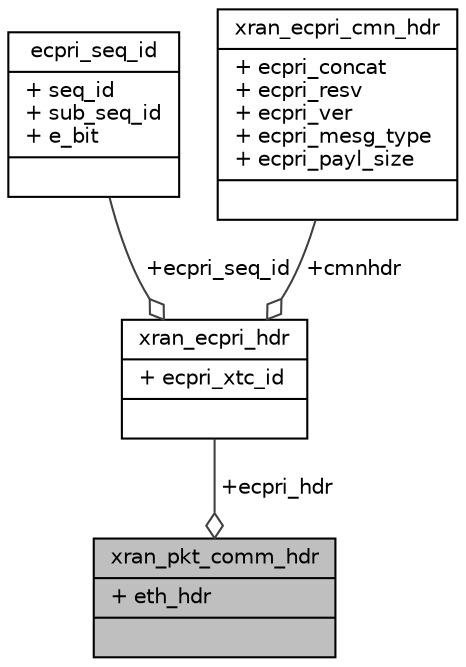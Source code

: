 digraph "xran_pkt_comm_hdr"
{
 // LATEX_PDF_SIZE
  edge [fontname="Helvetica",fontsize="10",labelfontname="Helvetica",labelfontsize="10"];
  node [fontname="Helvetica",fontsize="10",shape=record];
  Node1 [label="{xran_pkt_comm_hdr\n|+ eth_hdr\l|}",height=0.2,width=0.4,color="black", fillcolor="grey75", style="filled", fontcolor="black",tooltip=" "];
  Node2 -> Node1 [color="grey25",fontsize="10",style="solid",label=" +ecpri_hdr" ,arrowhead="odiamond",fontname="Helvetica"];
  Node2 [label="{xran_ecpri_hdr\n|+ ecpri_xtc_id\l|}",height=0.2,width=0.4,color="black", fillcolor="white", style="filled",URL="$structxran__ecpri__hdr.html",tooltip=" "];
  Node3 -> Node2 [color="grey25",fontsize="10",style="solid",label=" +ecpri_seq_id" ,arrowhead="odiamond",fontname="Helvetica"];
  Node3 [label="{ecpri_seq_id\n|+ seq_id\l+ sub_seq_id\l+ e_bit\l|}",height=0.2,width=0.4,color="black", fillcolor="white", style="filled",URL="$structecpri__seq__id.html",tooltip=" "];
  Node4 -> Node2 [color="grey25",fontsize="10",style="solid",label=" +cmnhdr" ,arrowhead="odiamond",fontname="Helvetica"];
  Node4 [label="{xran_ecpri_cmn_hdr\n|+ ecpri_concat\l+ ecpri_resv\l+ ecpri_ver\l+ ecpri_mesg_type\l+ ecpri_payl_size\l|}",height=0.2,width=0.4,color="black", fillcolor="white", style="filled",URL="$structxran__ecpri__cmn__hdr.html",tooltip=" "];
}

